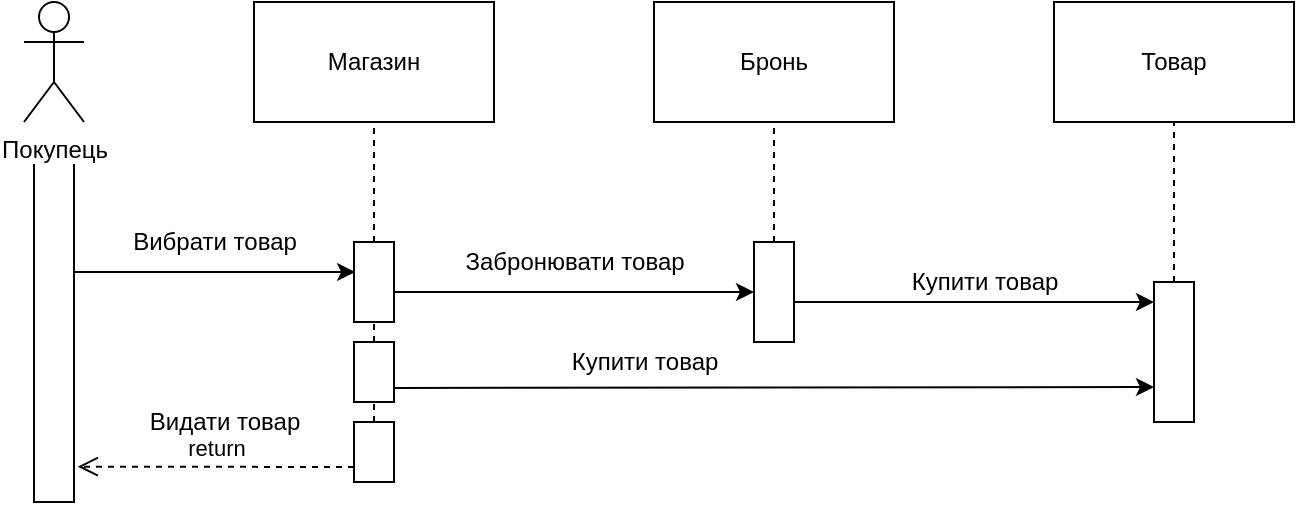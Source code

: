 <mxfile version="12.7.0" type="device"><diagram id="7BXV3kCcbEnIUrY9Df7a" name="Page-1"><mxGraphModel dx="1449" dy="618" grid="1" gridSize="10" guides="1" tooltips="1" connect="1" arrows="1" fold="1" page="1" pageScale="1" pageWidth="827" pageHeight="1169" math="0" shadow="0"><root><mxCell id="0"/><mxCell id="1" parent="0"/><mxCell id="z1V6Sw1vm_ArEd_tRM1Y-5" value="Товар" style="rounded=0;whiteSpace=wrap;html=1;" parent="1" vertex="1"><mxGeometry x="680" y="40" width="120" height="60" as="geometry"/></mxCell><mxCell id="z1V6Sw1vm_ArEd_tRM1Y-4" value="" style="rounded=0;whiteSpace=wrap;html=1;" parent="1" vertex="1"><mxGeometry x="170" y="120" width="20" height="170" as="geometry"/></mxCell><mxCell id="z1V6Sw1vm_ArEd_tRM1Y-7" value="" style="endArrow=none;dashed=1;html=1;entryX=0.5;entryY=1;entryDx=0;entryDy=0;exitX=0.5;exitY=0;exitDx=0;exitDy=0;" parent="1" source="z1V6Sw1vm_ArEd_tRM1Y-8" target="91T9zwAI5Fy_ccYGsabb-8" edge="1"><mxGeometry width="50" height="50" relative="1" as="geometry"><mxPoint x="380" y="160" as="sourcePoint"/><mxPoint x="400" y="120" as="targetPoint"/></mxGeometry></mxCell><mxCell id="z1V6Sw1vm_ArEd_tRM1Y-8" value="" style="rounded=0;whiteSpace=wrap;html=1;" parent="1" vertex="1"><mxGeometry x="530" y="160" width="20" height="50" as="geometry"/></mxCell><mxCell id="z1V6Sw1vm_ArEd_tRM1Y-9" value="" style="endArrow=classic;html=1;entryX=0.028;entryY=0.375;entryDx=0;entryDy=0;entryPerimeter=0;" parent="1" target="z1V6Sw1vm_ArEd_tRM1Y-12" edge="1"><mxGeometry width="50" height="50" relative="1" as="geometry"><mxPoint x="190" y="175" as="sourcePoint"/><mxPoint x="320" y="170" as="targetPoint"/></mxGeometry></mxCell><mxCell id="z1V6Sw1vm_ArEd_tRM1Y-10" value="Вибрати товар" style="text;html=1;align=center;verticalAlign=middle;resizable=0;points=[];autosize=1;" parent="1" vertex="1"><mxGeometry x="210" y="150" width="100" height="20" as="geometry"/></mxCell><mxCell id="z1V6Sw1vm_ArEd_tRM1Y-11" value="" style="endArrow=none;dashed=1;html=1;entryX=0.5;entryY=1;entryDx=0;entryDy=0;exitX=0.5;exitY=0;exitDx=0;exitDy=0;" parent="1" source="z1V6Sw1vm_ArEd_tRM1Y-12" target="91T9zwAI5Fy_ccYGsabb-6" edge="1"><mxGeometry width="50" height="50" relative="1" as="geometry"><mxPoint x="380" y="280" as="sourcePoint"/><mxPoint x="170" y="360" as="targetPoint"/></mxGeometry></mxCell><mxCell id="z1V6Sw1vm_ArEd_tRM1Y-12" value="" style="rounded=0;whiteSpace=wrap;html=1;" parent="1" vertex="1"><mxGeometry x="330" y="160" width="20" height="40" as="geometry"/></mxCell><mxCell id="z1V6Sw1vm_ArEd_tRM1Y-14" value="" style="endArrow=classic;html=1;" parent="1" target="z1V6Sw1vm_ArEd_tRM1Y-8" edge="1"><mxGeometry width="50" height="50" relative="1" as="geometry"><mxPoint x="350" y="185" as="sourcePoint"/><mxPoint x="300" y="220" as="targetPoint"/><Array as="points"/></mxGeometry></mxCell><mxCell id="z1V6Sw1vm_ArEd_tRM1Y-15" value="Забронювати товар" style="text;html=1;align=center;verticalAlign=middle;resizable=0;points=[];autosize=1;" parent="1" vertex="1"><mxGeometry x="380" y="160" width="120" height="20" as="geometry"/></mxCell><mxCell id="91T9zwAI5Fy_ccYGsabb-2" value="Покупець" style="shape=umlActor;verticalLabelPosition=bottom;labelBackgroundColor=#ffffff;verticalAlign=top;html=1;" parent="1" vertex="1"><mxGeometry x="165" y="40" width="30" height="60" as="geometry"/></mxCell><mxCell id="91T9zwAI5Fy_ccYGsabb-6" value="Магазин" style="rounded=0;whiteSpace=wrap;html=1;" parent="1" vertex="1"><mxGeometry x="280" y="40" width="120" height="60" as="geometry"/></mxCell><mxCell id="91T9zwAI5Fy_ccYGsabb-8" value="Бронь" style="rounded=0;whiteSpace=wrap;html=1;" parent="1" vertex="1"><mxGeometry x="480" y="40" width="120" height="60" as="geometry"/></mxCell><mxCell id="91T9zwAI5Fy_ccYGsabb-9" value="" style="rounded=0;whiteSpace=wrap;html=1;" parent="1" vertex="1"><mxGeometry x="730" y="180" width="20" height="70" as="geometry"/></mxCell><mxCell id="91T9zwAI5Fy_ccYGsabb-10" value="" style="endArrow=none;dashed=1;html=1;" parent="1" edge="1"><mxGeometry width="50" height="50" relative="1" as="geometry"><mxPoint x="740" y="180" as="sourcePoint"/><mxPoint x="740" y="100" as="targetPoint"/><Array as="points"/></mxGeometry></mxCell><mxCell id="91T9zwAI5Fy_ccYGsabb-11" value="" style="endArrow=classic;html=1;entryX=0;entryY=0.75;entryDx=0;entryDy=0;" parent="1" target="91T9zwAI5Fy_ccYGsabb-9" edge="1"><mxGeometry width="50" height="50" relative="1" as="geometry"><mxPoint x="350" y="233" as="sourcePoint"/><mxPoint x="728" y="243" as="targetPoint"/></mxGeometry></mxCell><mxCell id="91T9zwAI5Fy_ccYGsabb-12" value="Купити товар" style="text;html=1;align=center;verticalAlign=middle;resizable=0;points=[];autosize=1;" parent="1" vertex="1"><mxGeometry x="430" y="210" width="90" height="20" as="geometry"/></mxCell><mxCell id="91T9zwAI5Fy_ccYGsabb-13" value="" style="endArrow=classic;html=1;" parent="1" edge="1"><mxGeometry width="50" height="50" relative="1" as="geometry"><mxPoint x="550" y="190" as="sourcePoint"/><mxPoint x="730" y="190" as="targetPoint"/><Array as="points"/></mxGeometry></mxCell><mxCell id="91T9zwAI5Fy_ccYGsabb-14" value="Купити товар" style="text;html=1;align=center;verticalAlign=middle;resizable=0;points=[];autosize=1;" parent="1" vertex="1"><mxGeometry x="600" y="170" width="90" height="20" as="geometry"/></mxCell><mxCell id="91T9zwAI5Fy_ccYGsabb-16" value="" style="rounded=0;whiteSpace=wrap;html=1;" parent="1" vertex="1"><mxGeometry x="330" y="210" width="20" height="30" as="geometry"/></mxCell><mxCell id="91T9zwAI5Fy_ccYGsabb-17" value="" style="endArrow=none;dashed=1;html=1;entryX=0.5;entryY=1;entryDx=0;entryDy=0;exitX=0.5;exitY=0;exitDx=0;exitDy=0;" parent="1" source="91T9zwAI5Fy_ccYGsabb-16" target="z1V6Sw1vm_ArEd_tRM1Y-12" edge="1"><mxGeometry width="50" height="50" relative="1" as="geometry"><mxPoint x="360" y="310" as="sourcePoint"/><mxPoint x="360" y="250" as="targetPoint"/></mxGeometry></mxCell><mxCell id="91T9zwAI5Fy_ccYGsabb-18" value="" style="rounded=0;whiteSpace=wrap;html=1;" parent="1" vertex="1"><mxGeometry x="330" y="250" width="20" height="30" as="geometry"/></mxCell><mxCell id="91T9zwAI5Fy_ccYGsabb-20" value="Видати товар" style="text;html=1;align=center;verticalAlign=middle;resizable=0;points=[];autosize=1;" parent="1" vertex="1"><mxGeometry x="220" y="240" width="90" height="20" as="geometry"/></mxCell><mxCell id="91T9zwAI5Fy_ccYGsabb-21" value="" style="endArrow=none;dashed=1;html=1;entryX=0.5;entryY=1;entryDx=0;entryDy=0;exitX=0.5;exitY=0;exitDx=0;exitDy=0;" parent="1" source="91T9zwAI5Fy_ccYGsabb-18" target="91T9zwAI5Fy_ccYGsabb-16" edge="1"><mxGeometry width="50" height="50" relative="1" as="geometry"><mxPoint x="750" y="190" as="sourcePoint"/><mxPoint x="750" y="110" as="targetPoint"/><Array as="points"/></mxGeometry></mxCell><mxCell id="TiAHifSXNb4jts1kak2I-1" value="return" style="html=1;verticalAlign=bottom;endArrow=open;dashed=1;endSize=8;entryX=1.094;entryY=0.896;entryDx=0;entryDy=0;entryPerimeter=0;exitX=0;exitY=0.75;exitDx=0;exitDy=0;" edge="1" parent="1" source="91T9zwAI5Fy_ccYGsabb-18" target="z1V6Sw1vm_ArEd_tRM1Y-4"><mxGeometry relative="1" as="geometry"><mxPoint x="310" y="270" as="sourcePoint"/><mxPoint x="230" y="270" as="targetPoint"/></mxGeometry></mxCell></root></mxGraphModel></diagram></mxfile>